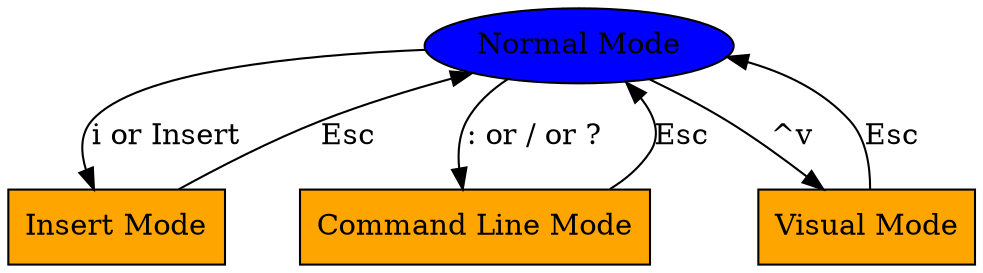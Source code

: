 digraph vim_mode {
    
    node0 [label="Normal Mode" style=filled fillcolor=blue]
    node1 [label="Insert Mode" shape=box style=filled fillcolor=orange]
    node2 [label="Command Line Mode" shape=box style=filled fillcolor=orange]
    node3 [label="Visual Mode" shape=box style=filled fillcolor=orange]

    node0 -> node1 [label="i or Insert"]
    node1 -> node0 [label="Esc        "]

    node0 -> node2 [label=": or / or ?     "]
    node2 -> node0 [label="Esc "]

    node0 -> node3 [label="^v   "]
    node3 -> node0 [label="Esc   "]
}
